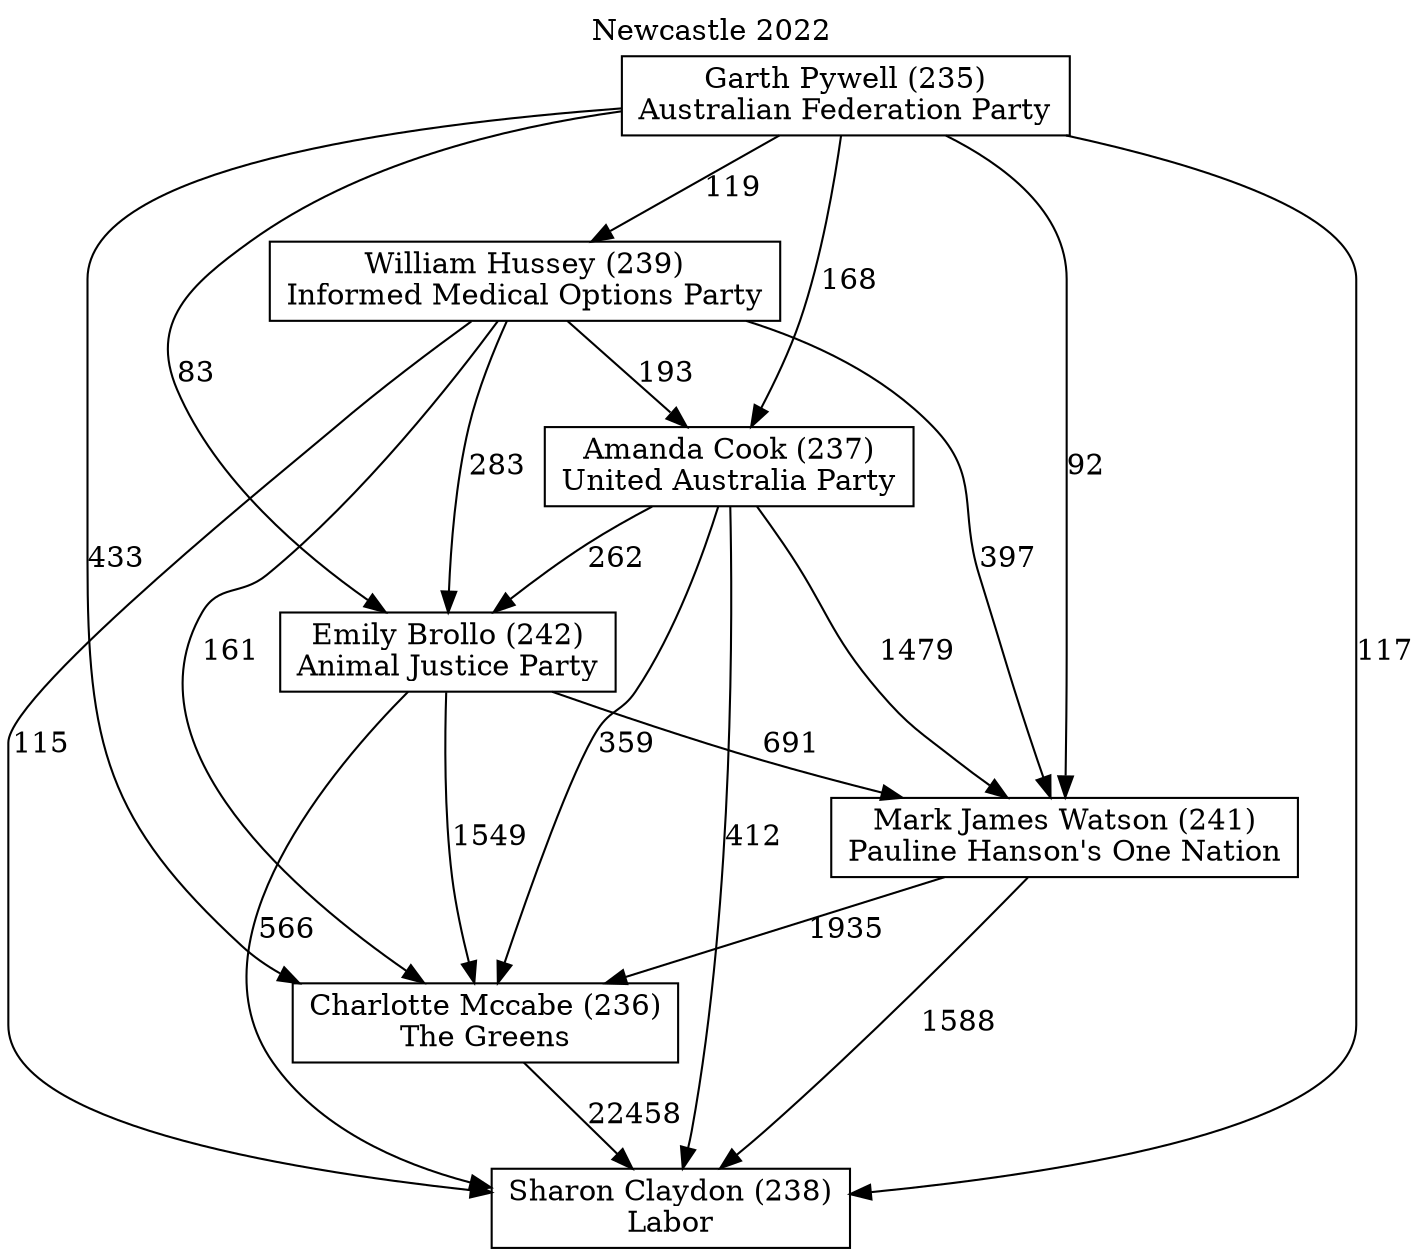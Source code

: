 // House preference flow
digraph "Sharon Claydon (238)_Newcastle_2022" {
	graph [label="Newcastle 2022" labelloc=t mclimit=10]
	node [shape=box]
	"Charlotte Mccabe (236)" [label="Charlotte Mccabe (236)
The Greens"]
	"Sharon Claydon (238)" [label="Sharon Claydon (238)
Labor"]
	"William Hussey (239)" [label="William Hussey (239)
Informed Medical Options Party"]
	"Mark James Watson (241)" [label="Mark James Watson (241)
Pauline Hanson's One Nation"]
	"Emily Brollo (242)" [label="Emily Brollo (242)
Animal Justice Party"]
	"Garth Pywell (235)" [label="Garth Pywell (235)
Australian Federation Party"]
	"Amanda Cook (237)" [label="Amanda Cook (237)
United Australia Party"]
	"William Hussey (239)" -> "Emily Brollo (242)" [label=283]
	"Garth Pywell (235)" -> "Mark James Watson (241)" [label=92]
	"Charlotte Mccabe (236)" -> "Sharon Claydon (238)" [label=22458]
	"Amanda Cook (237)" -> "Charlotte Mccabe (236)" [label=359]
	"Mark James Watson (241)" -> "Charlotte Mccabe (236)" [label=1935]
	"Garth Pywell (235)" -> "Charlotte Mccabe (236)" [label=433]
	"William Hussey (239)" -> "Mark James Watson (241)" [label=397]
	"Amanda Cook (237)" -> "Emily Brollo (242)" [label=262]
	"William Hussey (239)" -> "Sharon Claydon (238)" [label=115]
	"Garth Pywell (235)" -> "Amanda Cook (237)" [label=168]
	"William Hussey (239)" -> "Charlotte Mccabe (236)" [label=161]
	"Emily Brollo (242)" -> "Sharon Claydon (238)" [label=566]
	"Garth Pywell (235)" -> "Sharon Claydon (238)" [label=117]
	"Garth Pywell (235)" -> "Emily Brollo (242)" [label=83]
	"Emily Brollo (242)" -> "Mark James Watson (241)" [label=691]
	"William Hussey (239)" -> "Amanda Cook (237)" [label=193]
	"Amanda Cook (237)" -> "Mark James Watson (241)" [label=1479]
	"Emily Brollo (242)" -> "Charlotte Mccabe (236)" [label=1549]
	"Mark James Watson (241)" -> "Sharon Claydon (238)" [label=1588]
	"Amanda Cook (237)" -> "Sharon Claydon (238)" [label=412]
	"Garth Pywell (235)" -> "William Hussey (239)" [label=119]
}
